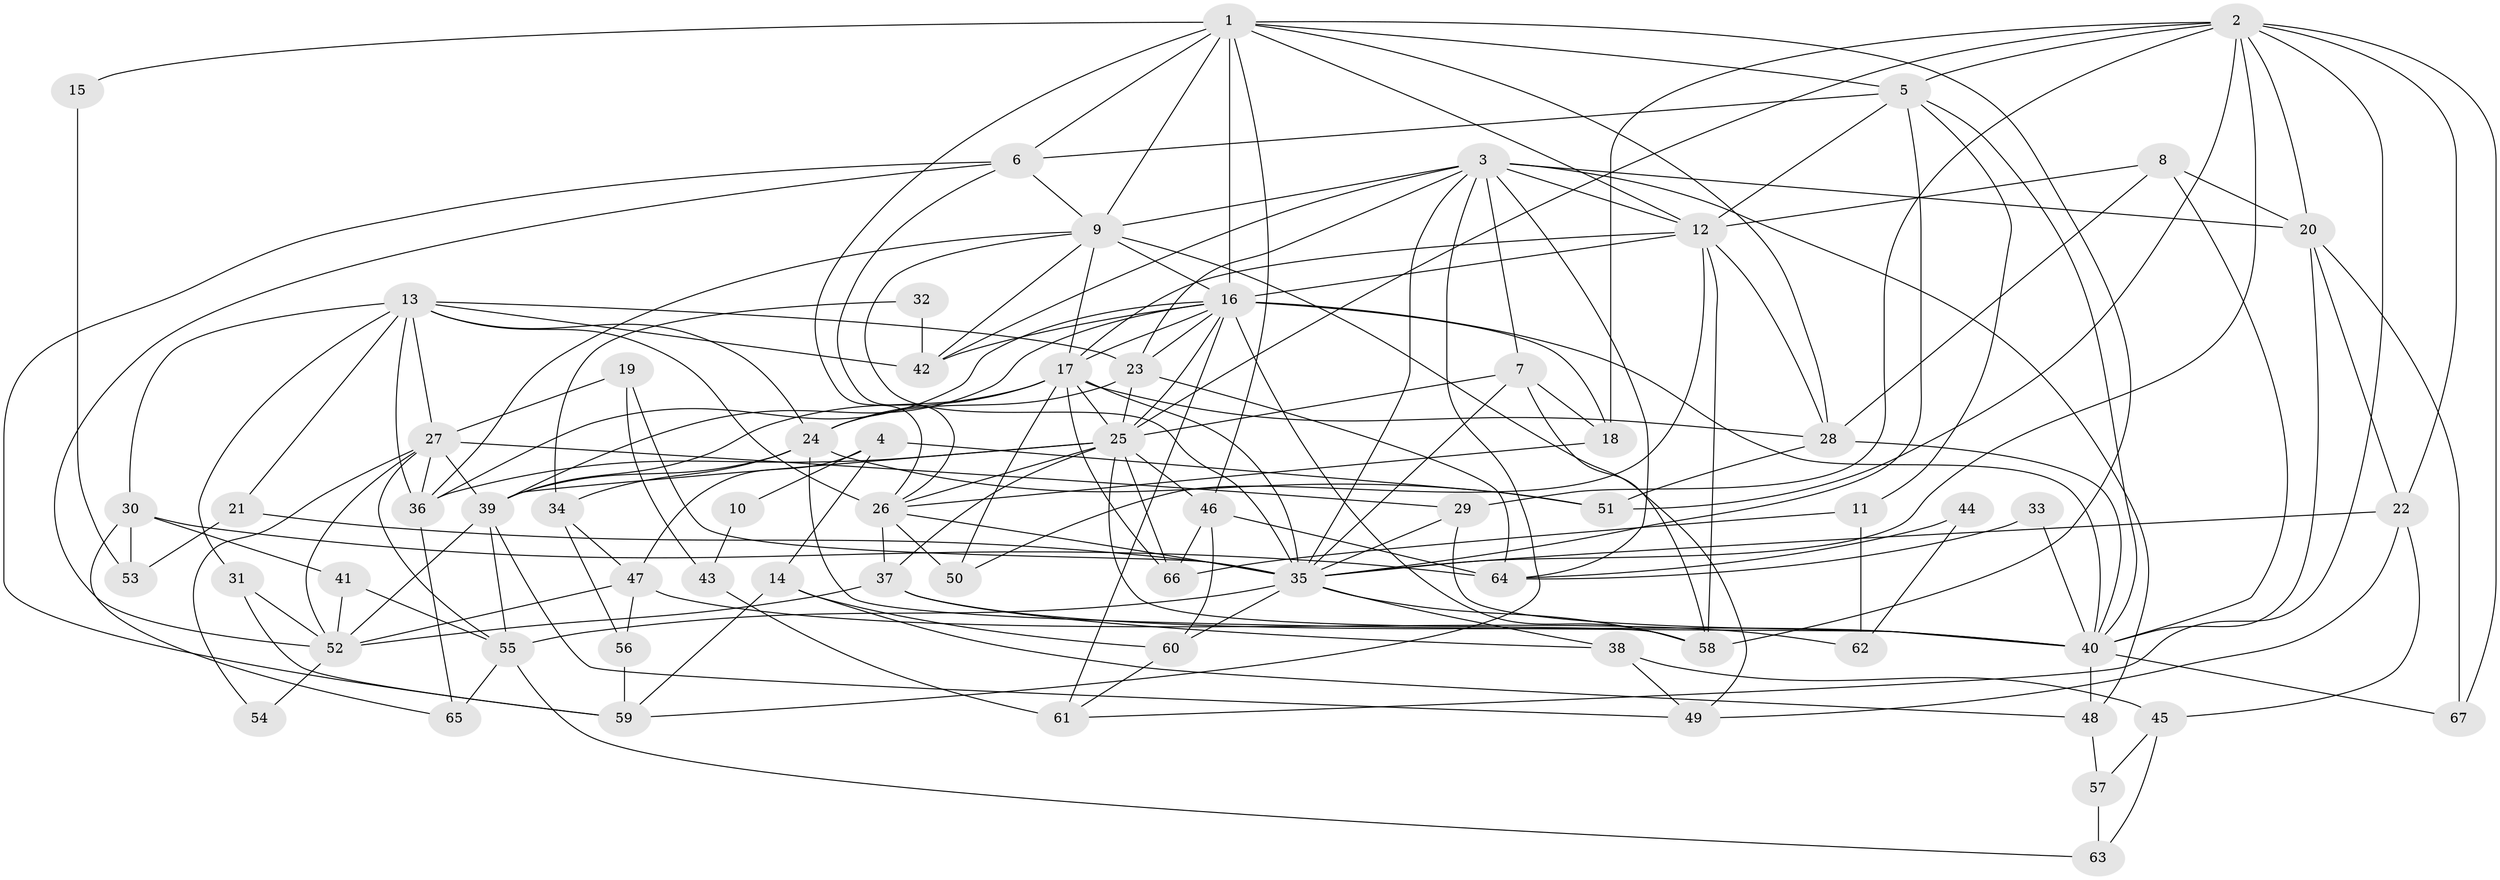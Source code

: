 // original degree distribution, {6: 0.07518796992481203, 4: 0.2932330827067669, 3: 0.3157894736842105, 2: 0.08270676691729323, 7: 0.03759398496240601, 5: 0.18796992481203006, 8: 0.007518796992481203}
// Generated by graph-tools (version 1.1) at 2025/36/03/09/25 02:36:14]
// undirected, 67 vertices, 181 edges
graph export_dot {
graph [start="1"]
  node [color=gray90,style=filled];
  1;
  2;
  3;
  4;
  5;
  6;
  7;
  8;
  9;
  10;
  11;
  12;
  13;
  14;
  15;
  16;
  17;
  18;
  19;
  20;
  21;
  22;
  23;
  24;
  25;
  26;
  27;
  28;
  29;
  30;
  31;
  32;
  33;
  34;
  35;
  36;
  37;
  38;
  39;
  40;
  41;
  42;
  43;
  44;
  45;
  46;
  47;
  48;
  49;
  50;
  51;
  52;
  53;
  54;
  55;
  56;
  57;
  58;
  59;
  60;
  61;
  62;
  63;
  64;
  65;
  66;
  67;
  1 -- 5 [weight=1.0];
  1 -- 6 [weight=1.0];
  1 -- 9 [weight=1.0];
  1 -- 12 [weight=1.0];
  1 -- 15 [weight=1.0];
  1 -- 16 [weight=3.0];
  1 -- 26 [weight=1.0];
  1 -- 28 [weight=1.0];
  1 -- 46 [weight=1.0];
  1 -- 58 [weight=1.0];
  2 -- 5 [weight=1.0];
  2 -- 18 [weight=1.0];
  2 -- 20 [weight=1.0];
  2 -- 22 [weight=1.0];
  2 -- 25 [weight=1.0];
  2 -- 29 [weight=1.0];
  2 -- 35 [weight=1.0];
  2 -- 51 [weight=1.0];
  2 -- 61 [weight=1.0];
  2 -- 67 [weight=1.0];
  3 -- 7 [weight=1.0];
  3 -- 9 [weight=1.0];
  3 -- 12 [weight=1.0];
  3 -- 20 [weight=1.0];
  3 -- 23 [weight=1.0];
  3 -- 35 [weight=1.0];
  3 -- 42 [weight=1.0];
  3 -- 48 [weight=1.0];
  3 -- 59 [weight=1.0];
  3 -- 64 [weight=1.0];
  4 -- 10 [weight=1.0];
  4 -- 14 [weight=1.0];
  4 -- 47 [weight=1.0];
  4 -- 51 [weight=1.0];
  5 -- 6 [weight=1.0];
  5 -- 11 [weight=1.0];
  5 -- 12 [weight=1.0];
  5 -- 35 [weight=1.0];
  5 -- 40 [weight=1.0];
  6 -- 9 [weight=1.0];
  6 -- 26 [weight=1.0];
  6 -- 52 [weight=1.0];
  6 -- 59 [weight=1.0];
  7 -- 18 [weight=1.0];
  7 -- 25 [weight=1.0];
  7 -- 35 [weight=1.0];
  7 -- 58 [weight=1.0];
  8 -- 12 [weight=1.0];
  8 -- 20 [weight=1.0];
  8 -- 28 [weight=1.0];
  8 -- 40 [weight=1.0];
  9 -- 16 [weight=2.0];
  9 -- 17 [weight=1.0];
  9 -- 35 [weight=1.0];
  9 -- 36 [weight=1.0];
  9 -- 42 [weight=1.0];
  9 -- 49 [weight=1.0];
  10 -- 43 [weight=1.0];
  11 -- 62 [weight=1.0];
  11 -- 66 [weight=1.0];
  12 -- 16 [weight=3.0];
  12 -- 17 [weight=3.0];
  12 -- 28 [weight=1.0];
  12 -- 50 [weight=1.0];
  12 -- 58 [weight=1.0];
  13 -- 21 [weight=1.0];
  13 -- 23 [weight=2.0];
  13 -- 24 [weight=1.0];
  13 -- 26 [weight=1.0];
  13 -- 27 [weight=1.0];
  13 -- 30 [weight=1.0];
  13 -- 31 [weight=1.0];
  13 -- 36 [weight=1.0];
  13 -- 42 [weight=1.0];
  14 -- 48 [weight=1.0];
  14 -- 59 [weight=1.0];
  14 -- 60 [weight=1.0];
  15 -- 53 [weight=1.0];
  16 -- 17 [weight=1.0];
  16 -- 18 [weight=1.0];
  16 -- 23 [weight=2.0];
  16 -- 25 [weight=2.0];
  16 -- 36 [weight=1.0];
  16 -- 39 [weight=1.0];
  16 -- 40 [weight=1.0];
  16 -- 42 [weight=1.0];
  16 -- 58 [weight=1.0];
  16 -- 61 [weight=1.0];
  17 -- 24 [weight=1.0];
  17 -- 25 [weight=1.0];
  17 -- 28 [weight=1.0];
  17 -- 35 [weight=2.0];
  17 -- 39 [weight=2.0];
  17 -- 50 [weight=1.0];
  17 -- 66 [weight=1.0];
  18 -- 26 [weight=1.0];
  19 -- 27 [weight=1.0];
  19 -- 35 [weight=1.0];
  19 -- 43 [weight=1.0];
  20 -- 22 [weight=1.0];
  20 -- 40 [weight=1.0];
  20 -- 67 [weight=1.0];
  21 -- 35 [weight=1.0];
  21 -- 53 [weight=1.0];
  22 -- 35 [weight=1.0];
  22 -- 45 [weight=1.0];
  22 -- 49 [weight=1.0];
  23 -- 24 [weight=1.0];
  23 -- 25 [weight=1.0];
  23 -- 64 [weight=1.0];
  24 -- 34 [weight=1.0];
  24 -- 39 [weight=1.0];
  24 -- 40 [weight=1.0];
  24 -- 51 [weight=1.0];
  25 -- 26 [weight=1.0];
  25 -- 36 [weight=1.0];
  25 -- 37 [weight=3.0];
  25 -- 39 [weight=1.0];
  25 -- 46 [weight=1.0];
  25 -- 58 [weight=1.0];
  25 -- 66 [weight=1.0];
  26 -- 35 [weight=4.0];
  26 -- 37 [weight=2.0];
  26 -- 50 [weight=1.0];
  27 -- 29 [weight=1.0];
  27 -- 36 [weight=1.0];
  27 -- 39 [weight=1.0];
  27 -- 52 [weight=1.0];
  27 -- 54 [weight=1.0];
  27 -- 55 [weight=1.0];
  28 -- 40 [weight=1.0];
  28 -- 51 [weight=1.0];
  29 -- 35 [weight=1.0];
  29 -- 40 [weight=1.0];
  30 -- 41 [weight=1.0];
  30 -- 53 [weight=1.0];
  30 -- 64 [weight=1.0];
  30 -- 65 [weight=1.0];
  31 -- 52 [weight=1.0];
  31 -- 59 [weight=1.0];
  32 -- 34 [weight=1.0];
  32 -- 42 [weight=1.0];
  33 -- 40 [weight=1.0];
  33 -- 64 [weight=1.0];
  34 -- 47 [weight=1.0];
  34 -- 56 [weight=1.0];
  35 -- 38 [weight=1.0];
  35 -- 55 [weight=1.0];
  35 -- 58 [weight=1.0];
  35 -- 60 [weight=1.0];
  36 -- 65 [weight=1.0];
  37 -- 38 [weight=1.0];
  37 -- 40 [weight=1.0];
  37 -- 52 [weight=1.0];
  38 -- 45 [weight=1.0];
  38 -- 49 [weight=1.0];
  39 -- 49 [weight=1.0];
  39 -- 52 [weight=1.0];
  39 -- 55 [weight=1.0];
  40 -- 48 [weight=2.0];
  40 -- 67 [weight=1.0];
  41 -- 52 [weight=1.0];
  41 -- 55 [weight=1.0];
  43 -- 61 [weight=1.0];
  44 -- 62 [weight=1.0];
  44 -- 64 [weight=1.0];
  45 -- 57 [weight=1.0];
  45 -- 63 [weight=1.0];
  46 -- 60 [weight=1.0];
  46 -- 64 [weight=1.0];
  46 -- 66 [weight=1.0];
  47 -- 52 [weight=1.0];
  47 -- 56 [weight=1.0];
  47 -- 62 [weight=1.0];
  48 -- 57 [weight=1.0];
  52 -- 54 [weight=1.0];
  55 -- 63 [weight=1.0];
  55 -- 65 [weight=1.0];
  56 -- 59 [weight=1.0];
  57 -- 63 [weight=1.0];
  60 -- 61 [weight=1.0];
}
